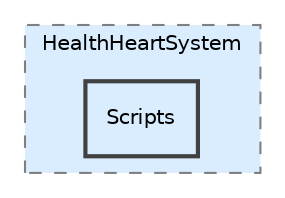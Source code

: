 digraph "C:/Users/winamba/HealthBarsTest/Assets/HealthHeartSystem/Scripts"
{
 // LATEX_PDF_SIZE
  bgcolor="transparent";
  edge [fontname="Helvetica",fontsize="10",labelfontname="Helvetica",labelfontsize="10"];
  node [fontname="Helvetica",fontsize="10",shape=record];
  compound=true
  subgraph clusterdir_e3cbea4c972d5d293b7459515d7dbc9f {
    graph [ bgcolor="#daedff", pencolor="grey50", style="filled,dashed,", label="HealthHeartSystem", fontname="Helvetica", fontsize="10", URL="dir_e3cbea4c972d5d293b7459515d7dbc9f.html"]
  dir_6fadb7b7712258e67b081a025e982e87 [shape=box, label="Scripts", style="filled,bold,", fillcolor="#daedff", color="grey25", URL="dir_6fadb7b7712258e67b081a025e982e87.html"];
  }
}

